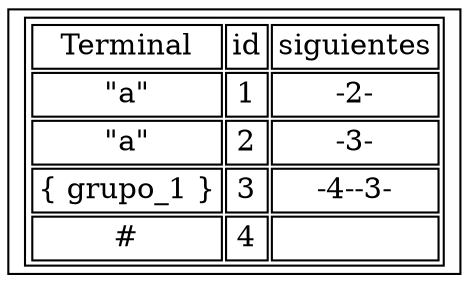digraph G{
node [shape=record];
table [ label = <
<table>
<tr><td>Terminal</td><td>id</td><td>siguientes</td></tr>
<tr>
<td>"a"</td><td>1</td><td>-2-</td>
</tr>
<tr>
<td>"a"</td><td>2</td><td>-3-</td>
</tr>
<tr>
<td>\{ grupo_1 \}</td><td>3</td><td>-4--3-</td>
</tr>
<tr>
<td>#</td><td>4</td><td></td>
</tr>
</table>> ]
}

